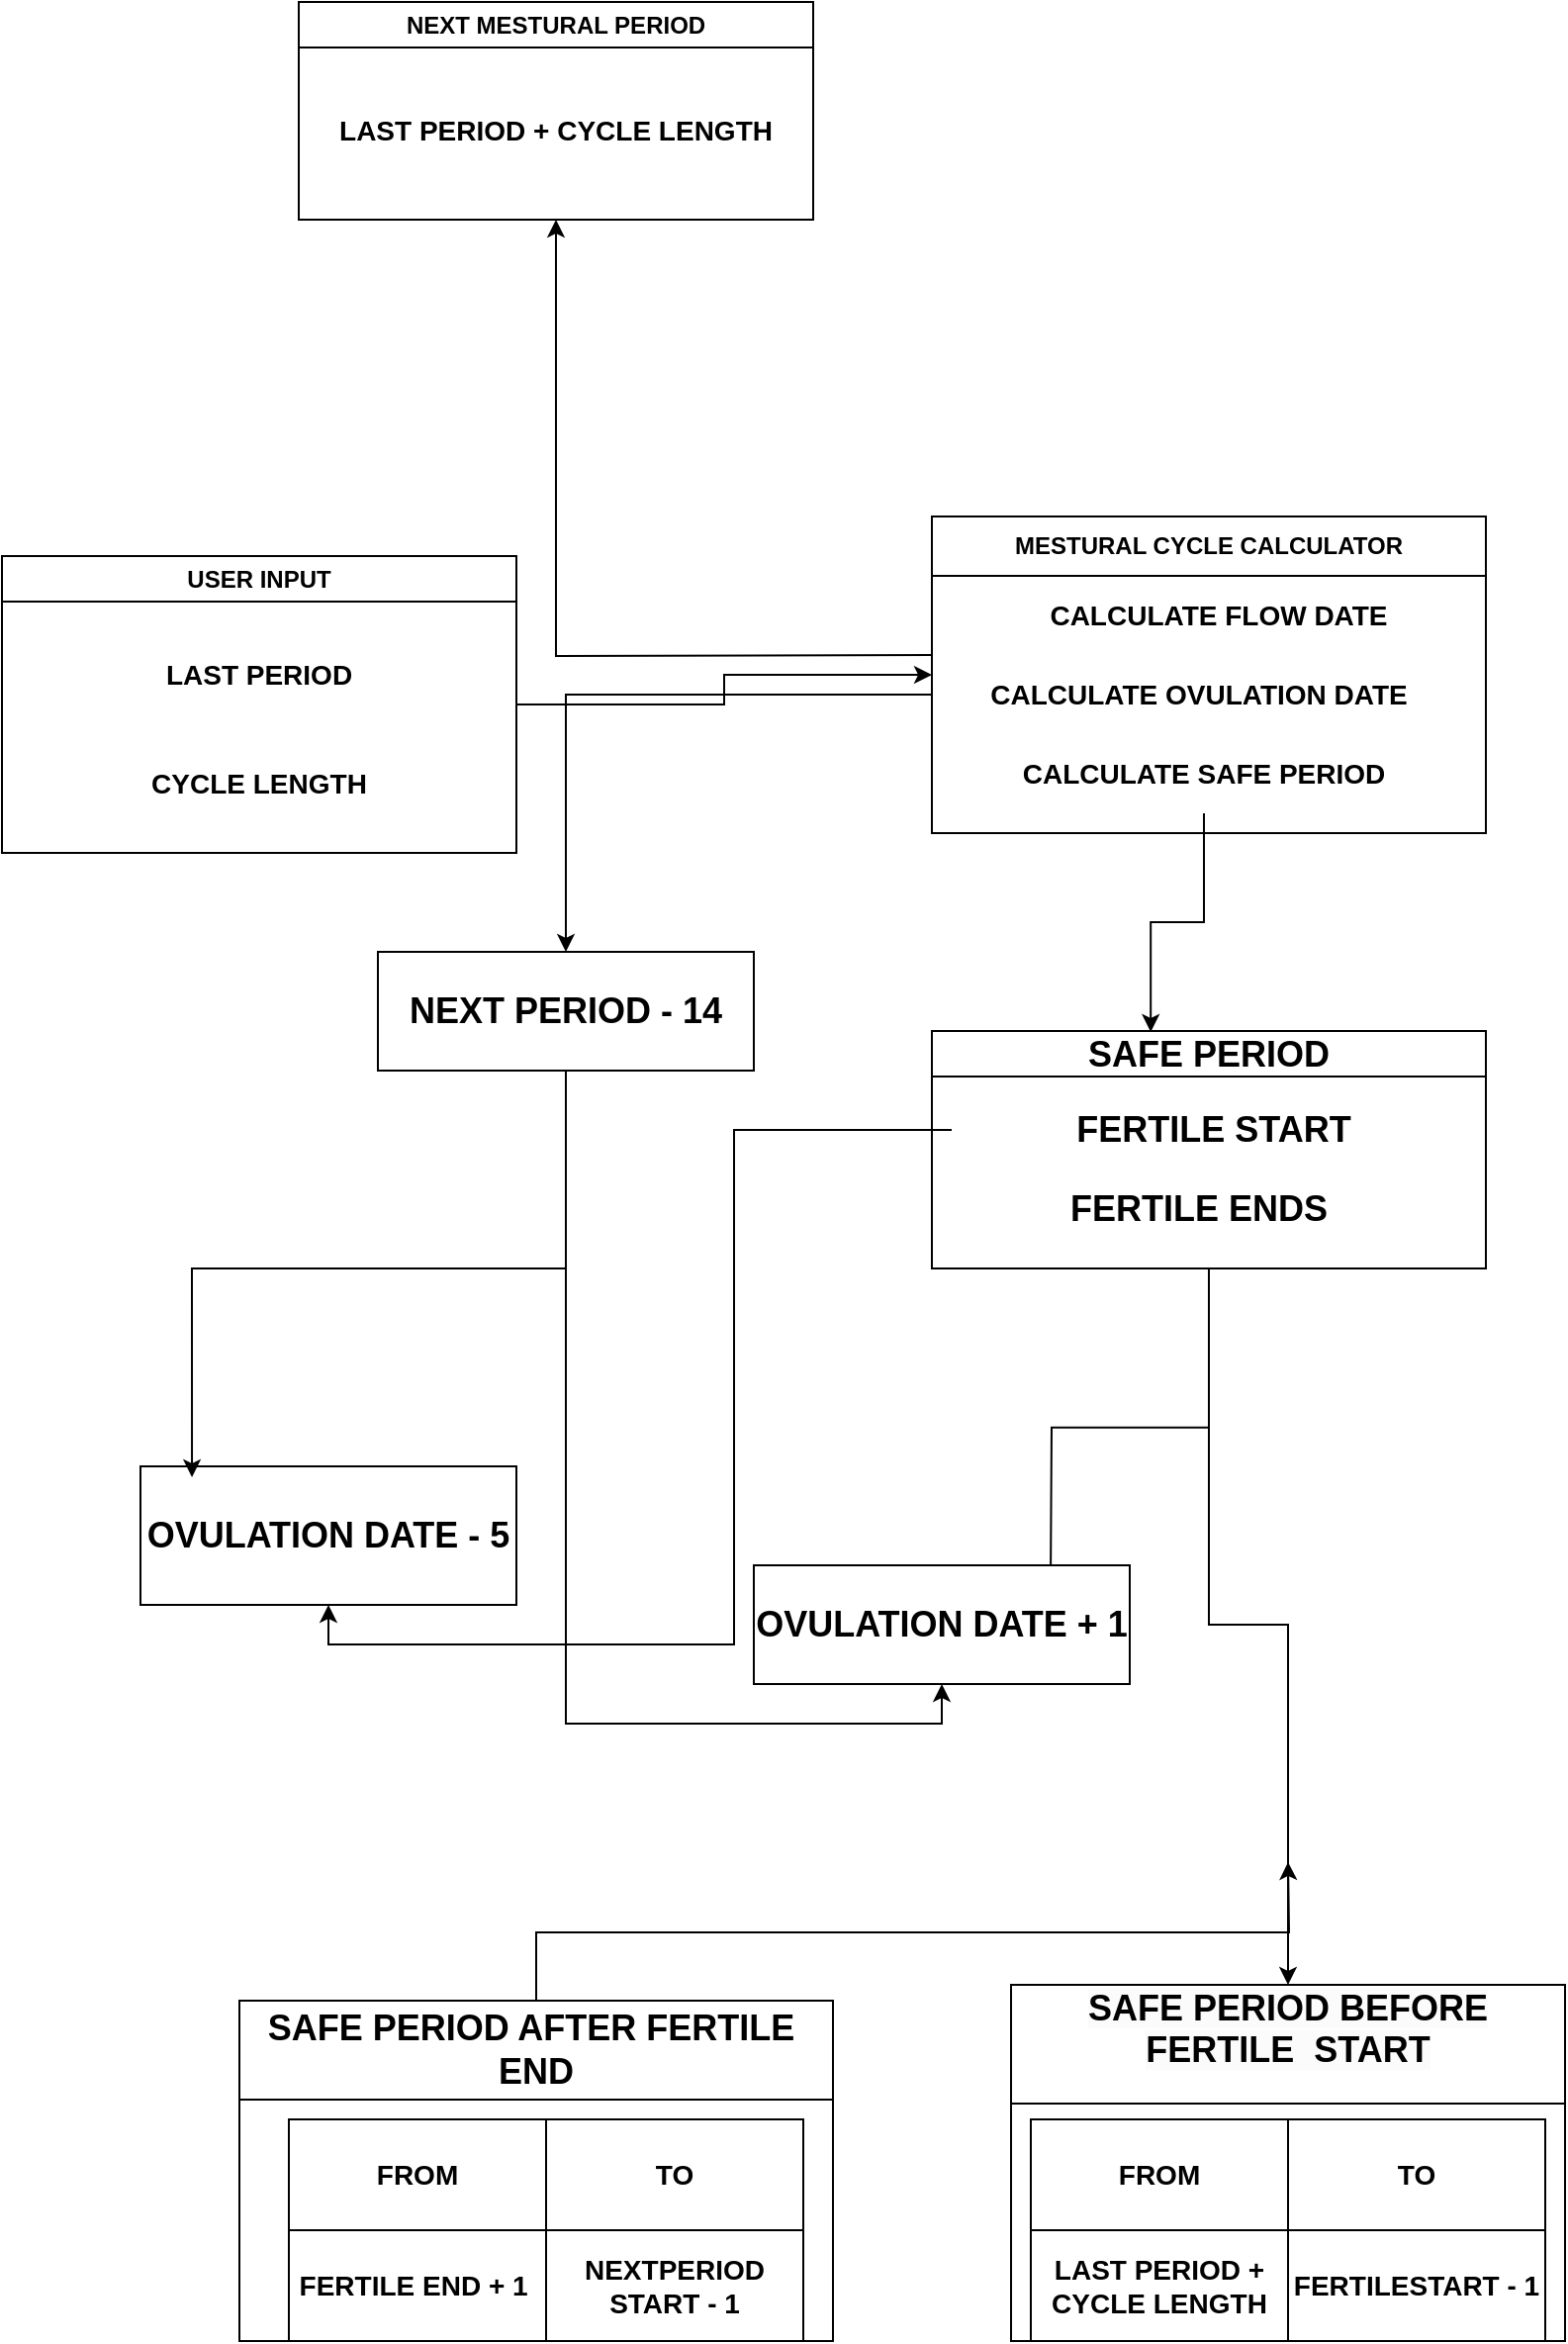 <mxfile version="25.0.0">
  <diagram name="Page-1" id="PPRP85h4a12Q3hMwQii0">
    <mxGraphModel dx="1059" dy="869" grid="1" gridSize="10" guides="1" tooltips="1" connect="1" arrows="1" fold="1" page="0" pageScale="1" pageWidth="850" pageHeight="1100" background="#ffffff" math="0" shadow="0">
      <root>
        <mxCell id="0" />
        <mxCell id="1" parent="0" />
        <mxCell id="oX62N9djzJdqACMinjr8-14" value="" style="edgeStyle=orthogonalEdgeStyle;rounded=0;orthogonalLoop=1;jettySize=auto;html=1;" edge="1" parent="1" source="oX62N9djzJdqACMinjr8-2" target="oX62N9djzJdqACMinjr8-11">
          <mxGeometry relative="1" as="geometry" />
        </mxCell>
        <mxCell id="oX62N9djzJdqACMinjr8-24" value="" style="edgeStyle=orthogonalEdgeStyle;rounded=0;orthogonalLoop=1;jettySize=auto;html=1;" edge="1" parent="1" target="oX62N9djzJdqACMinjr8-21">
          <mxGeometry relative="1" as="geometry">
            <mxPoint x="520" y="200" as="sourcePoint" />
          </mxGeometry>
        </mxCell>
        <mxCell id="oX62N9djzJdqACMinjr8-2" value="USER INPUT" style="swimlane;whiteSpace=wrap;html=1;" vertex="1" parent="1">
          <mxGeometry x="50" y="150" width="260" height="150" as="geometry">
            <mxRectangle x="110" y="130" width="110" height="30" as="alternateBounds" />
          </mxGeometry>
        </mxCell>
        <mxCell id="oX62N9djzJdqACMinjr8-7" value="&lt;font style=&quot;font-size: 14px;&quot;&gt;&lt;b&gt;CYCLE LENGTH&lt;/b&gt;&lt;/font&gt;" style="text;strokeColor=none;align=center;fillColor=none;html=1;verticalAlign=middle;whiteSpace=wrap;rounded=0;" vertex="1" parent="oX62N9djzJdqACMinjr8-2">
          <mxGeometry x="10" y="90" width="240" height="50" as="geometry" />
        </mxCell>
        <mxCell id="oX62N9djzJdqACMinjr8-6" value="&lt;b&gt;&lt;font style=&quot;font-size: 14px;&quot;&gt;LAST PERIOD&lt;/font&gt;&lt;/b&gt;" style="text;strokeColor=none;align=center;fillColor=none;html=1;verticalAlign=middle;whiteSpace=wrap;rounded=0;" vertex="1" parent="oX62N9djzJdqACMinjr8-2">
          <mxGeometry x="5" y="30" width="250" height="60" as="geometry" />
        </mxCell>
        <mxCell id="oX62N9djzJdqACMinjr8-11" value="MESTURAL CYCLE CALCULATOR" style="swimlane;whiteSpace=wrap;html=1;startSize=30;" vertex="1" parent="1">
          <mxGeometry x="520" y="130" width="280" height="160" as="geometry">
            <mxRectangle x="425" y="120" width="110" height="30" as="alternateBounds" />
          </mxGeometry>
        </mxCell>
        <mxCell id="oX62N9djzJdqACMinjr8-12" value="&lt;span style=&quot;font-size: 14px;&quot;&gt;&lt;b&gt;CALCULATE OVULATION DATE&lt;/b&gt;&lt;/span&gt;" style="text;strokeColor=none;align=center;fillColor=none;html=1;verticalAlign=middle;whiteSpace=wrap;rounded=0;" vertex="1" parent="oX62N9djzJdqACMinjr8-11">
          <mxGeometry y="70" width="270" height="40" as="geometry" />
        </mxCell>
        <mxCell id="oX62N9djzJdqACMinjr8-15" value="&lt;span style=&quot;font-size: 14px;&quot;&gt;&lt;b&gt;CALCULATE SAFE PERIOD&lt;/b&gt;&lt;/span&gt;" style="text;strokeColor=none;align=center;fillColor=none;html=1;verticalAlign=middle;whiteSpace=wrap;rounded=0;" vertex="1" parent="oX62N9djzJdqACMinjr8-11">
          <mxGeometry x="5" y="110" width="265" height="40" as="geometry" />
        </mxCell>
        <mxCell id="oX62N9djzJdqACMinjr8-19" value="&lt;span style=&quot;font-size: 14px;&quot;&gt;&lt;b&gt;CALCULATE FLOW DATE&lt;/b&gt;&lt;/span&gt;" style="text;strokeColor=none;align=center;fillColor=none;html=1;verticalAlign=middle;whiteSpace=wrap;rounded=0;" vertex="1" parent="oX62N9djzJdqACMinjr8-11">
          <mxGeometry x="10" y="30" width="270" height="40" as="geometry" />
        </mxCell>
        <mxCell id="oX62N9djzJdqACMinjr8-21" value="NEXT MESTURAL PERIOD" style="swimlane;whiteSpace=wrap;html=1;" vertex="1" parent="1">
          <mxGeometry x="200" y="-130" width="260" height="110" as="geometry">
            <mxRectangle x="110" y="130" width="110" height="30" as="alternateBounds" />
          </mxGeometry>
        </mxCell>
        <mxCell id="oX62N9djzJdqACMinjr8-23" value="&lt;b&gt;&lt;font style=&quot;font-size: 14px;&quot;&gt;LAST PERIOD + CYCLE LENGTH&lt;/font&gt;&lt;/b&gt;" style="text;strokeColor=none;align=center;fillColor=none;html=1;verticalAlign=middle;whiteSpace=wrap;rounded=0;" vertex="1" parent="oX62N9djzJdqACMinjr8-21">
          <mxGeometry x="5" y="30" width="250" height="70" as="geometry" />
        </mxCell>
        <mxCell id="oX62N9djzJdqACMinjr8-48" style="edgeStyle=orthogonalEdgeStyle;rounded=0;orthogonalLoop=1;jettySize=auto;html=1;exitX=0.5;exitY=1;exitDx=0;exitDy=0;entryX=0.5;entryY=1;entryDx=0;entryDy=0;" edge="1" parent="1" source="oX62N9djzJdqACMinjr8-30" target="oX62N9djzJdqACMinjr8-46">
          <mxGeometry relative="1" as="geometry" />
        </mxCell>
        <mxCell id="oX62N9djzJdqACMinjr8-30" value="&lt;b&gt;&lt;font style=&quot;font-size: 18px;&quot;&gt;NEXT PERIOD - 14&lt;/font&gt;&lt;/b&gt;" style="whiteSpace=wrap;html=1;" vertex="1" parent="1">
          <mxGeometry x="240" y="350" width="190" height="60" as="geometry" />
        </mxCell>
        <mxCell id="oX62N9djzJdqACMinjr8-31" value="" style="edgeStyle=orthogonalEdgeStyle;rounded=0;orthogonalLoop=1;jettySize=auto;html=1;" edge="1" parent="1" source="oX62N9djzJdqACMinjr8-12" target="oX62N9djzJdqACMinjr8-30">
          <mxGeometry relative="1" as="geometry" />
        </mxCell>
        <mxCell id="oX62N9djzJdqACMinjr8-45" style="edgeStyle=orthogonalEdgeStyle;rounded=0;orthogonalLoop=1;jettySize=auto;html=1;exitX=0.5;exitY=1;exitDx=0;exitDy=0;" edge="1" parent="1" source="oX62N9djzJdqACMinjr8-34">
          <mxGeometry relative="1" as="geometry">
            <mxPoint x="580" y="670.667" as="targetPoint" />
          </mxGeometry>
        </mxCell>
        <mxCell id="oX62N9djzJdqACMinjr8-56" value="" style="edgeStyle=orthogonalEdgeStyle;rounded=0;orthogonalLoop=1;jettySize=auto;html=1;" edge="1" parent="1" source="oX62N9djzJdqACMinjr8-34" target="oX62N9djzJdqACMinjr8-53">
          <mxGeometry relative="1" as="geometry">
            <Array as="points">
              <mxPoint x="660" y="690" />
              <mxPoint x="700" y="690" />
            </Array>
          </mxGeometry>
        </mxCell>
        <mxCell id="oX62N9djzJdqACMinjr8-34" value="&lt;font style=&quot;font-size: 18px;&quot;&gt;SAFE PERIOD&lt;/font&gt;" style="swimlane;whiteSpace=wrap;html=1;" vertex="1" parent="1">
          <mxGeometry x="520" y="390" width="280" height="120" as="geometry">
            <mxRectangle x="425" y="120" width="110" height="30" as="alternateBounds" />
          </mxGeometry>
        </mxCell>
        <mxCell id="oX62N9djzJdqACMinjr8-35" value="&lt;b style=&quot;&quot;&gt;&lt;font style=&quot;font-size: 18px;&quot;&gt;FERTILE ENDS&lt;/font&gt;&lt;/b&gt;" style="text;strokeColor=none;align=center;fillColor=none;html=1;verticalAlign=middle;whiteSpace=wrap;rounded=0;" vertex="1" parent="oX62N9djzJdqACMinjr8-34">
          <mxGeometry y="70" width="270" height="40" as="geometry" />
        </mxCell>
        <mxCell id="oX62N9djzJdqACMinjr8-37" value="&lt;b style=&quot;&quot;&gt;&lt;font style=&quot;font-size: 18px;&quot;&gt;FERTILE START&amp;nbsp;&lt;/font&gt;&lt;/b&gt;" style="text;strokeColor=none;align=center;fillColor=none;html=1;verticalAlign=middle;whiteSpace=wrap;rounded=0;" vertex="1" parent="oX62N9djzJdqACMinjr8-34">
          <mxGeometry x="10" y="30" width="270" height="40" as="geometry" />
        </mxCell>
        <mxCell id="oX62N9djzJdqACMinjr8-41" style="edgeStyle=orthogonalEdgeStyle;rounded=0;orthogonalLoop=1;jettySize=auto;html=1;exitX=0.5;exitY=1;exitDx=0;exitDy=0;entryX=0.395;entryY=0.004;entryDx=0;entryDy=0;entryPerimeter=0;" edge="1" parent="1" source="oX62N9djzJdqACMinjr8-15" target="oX62N9djzJdqACMinjr8-34">
          <mxGeometry relative="1" as="geometry" />
        </mxCell>
        <mxCell id="oX62N9djzJdqACMinjr8-43" value="&lt;span style=&quot;font-size: 18px;&quot;&gt;&lt;b&gt;OVULATION DATE - 5&lt;/b&gt;&lt;/span&gt;" style="whiteSpace=wrap;html=1;" vertex="1" parent="1">
          <mxGeometry x="120" y="610" width="190" height="70" as="geometry" />
        </mxCell>
        <mxCell id="oX62N9djzJdqACMinjr8-44" style="edgeStyle=orthogonalEdgeStyle;rounded=0;orthogonalLoop=1;jettySize=auto;html=1;exitX=0.5;exitY=1;exitDx=0;exitDy=0;entryX=0.137;entryY=0.078;entryDx=0;entryDy=0;entryPerimeter=0;" edge="1" parent="1" source="oX62N9djzJdqACMinjr8-30" target="oX62N9djzJdqACMinjr8-43">
          <mxGeometry relative="1" as="geometry" />
        </mxCell>
        <mxCell id="oX62N9djzJdqACMinjr8-46" value="&lt;span style=&quot;font-size: 18px;&quot;&gt;&lt;b&gt;OVULATION DATE + 1&lt;/b&gt;&lt;/span&gt;" style="whiteSpace=wrap;html=1;" vertex="1" parent="1">
          <mxGeometry x="430" y="660" width="190" height="60" as="geometry" />
        </mxCell>
        <mxCell id="oX62N9djzJdqACMinjr8-42" style="edgeStyle=orthogonalEdgeStyle;rounded=0;orthogonalLoop=1;jettySize=auto;html=1;exitX=0;exitY=0.5;exitDx=0;exitDy=0;entryX=0.5;entryY=1;entryDx=0;entryDy=0;" edge="1" parent="1" source="oX62N9djzJdqACMinjr8-37" target="oX62N9djzJdqACMinjr8-43">
          <mxGeometry relative="1" as="geometry">
            <mxPoint x="350" y="572" as="targetPoint" />
          </mxGeometry>
        </mxCell>
        <mxCell id="oX62N9djzJdqACMinjr8-53" value="&#xa;&lt;span style=&quot;color: rgb(0, 0, 0); font-family: Helvetica; font-size: 18px; font-style: normal; font-variant-ligatures: normal; font-variant-caps: normal; font-weight: 700; letter-spacing: normal; orphans: 2; text-align: center; text-indent: 0px; text-transform: none; widows: 2; word-spacing: 0px; -webkit-text-stroke-width: 0px; white-space: normal; background-color: rgb(251, 251, 251); text-decoration-thickness: initial; text-decoration-style: initial; text-decoration-color: initial; display: inline !important; float: none;&quot;&gt;SAFE PERIOD BEFORE FERTILE&amp;nbsp; START&lt;/span&gt;&#xa;&#xa;" style="swimlane;whiteSpace=wrap;html=1;startSize=60;" vertex="1" parent="1">
          <mxGeometry x="560" y="872" width="280" height="180" as="geometry">
            <mxRectangle x="425" y="120" width="110" height="30" as="alternateBounds" />
          </mxGeometry>
        </mxCell>
        <mxCell id="oX62N9djzJdqACMinjr8-65" value="&lt;table&gt;&lt;tbody&gt;&lt;tr&gt;&lt;td&gt;&lt;br&gt;&lt;/td&gt;&lt;td&gt;&lt;br&gt;&lt;/td&gt;&lt;/tr&gt;&lt;tr&gt;&lt;td&gt;&lt;br&gt;&lt;/td&gt;&lt;td&gt;&lt;br&gt;&lt;/td&gt;&lt;/tr&gt;&lt;/tbody&gt;&lt;/table&gt;" style="text;strokeColor=none;align=center;fillColor=none;html=1;verticalAlign=middle;whiteSpace=wrap;rounded=0;" vertex="1" parent="oX62N9djzJdqACMinjr8-53">
          <mxGeometry x="10" y="98" width="270" height="40" as="geometry" />
        </mxCell>
        <mxCell id="oX62N9djzJdqACMinjr8-66" value="" style="shape=table;startSize=0;container=1;collapsible=0;childLayout=tableLayout;" vertex="1" parent="oX62N9djzJdqACMinjr8-53">
          <mxGeometry x="10" y="68" width="260" height="112" as="geometry" />
        </mxCell>
        <mxCell id="oX62N9djzJdqACMinjr8-67" value="" style="shape=tableRow;horizontal=0;startSize=0;swimlaneHead=0;swimlaneBody=0;strokeColor=inherit;top=0;left=0;bottom=0;right=0;collapsible=0;dropTarget=0;fillColor=none;points=[[0,0.5],[1,0.5]];portConstraint=eastwest;" vertex="1" parent="oX62N9djzJdqACMinjr8-66">
          <mxGeometry width="260" height="56" as="geometry" />
        </mxCell>
        <mxCell id="oX62N9djzJdqACMinjr8-68" value="&lt;font style=&quot;font-size: 14px;&quot;&gt;&lt;b&gt;FROM&lt;/b&gt;&lt;/font&gt;" style="shape=partialRectangle;html=1;whiteSpace=wrap;connectable=0;strokeColor=inherit;overflow=hidden;fillColor=none;top=0;left=0;bottom=0;right=0;pointerEvents=1;" vertex="1" parent="oX62N9djzJdqACMinjr8-67">
          <mxGeometry width="130" height="56" as="geometry">
            <mxRectangle width="130" height="56" as="alternateBounds" />
          </mxGeometry>
        </mxCell>
        <mxCell id="oX62N9djzJdqACMinjr8-69" value="&lt;font style=&quot;font-size: 14px;&quot;&gt;&lt;b&gt;TO&lt;/b&gt;&lt;/font&gt;" style="shape=partialRectangle;html=1;whiteSpace=wrap;connectable=0;strokeColor=inherit;overflow=hidden;fillColor=none;top=0;left=0;bottom=0;right=0;pointerEvents=1;" vertex="1" parent="oX62N9djzJdqACMinjr8-67">
          <mxGeometry x="130" width="130" height="56" as="geometry">
            <mxRectangle width="130" height="56" as="alternateBounds" />
          </mxGeometry>
        </mxCell>
        <mxCell id="oX62N9djzJdqACMinjr8-70" value="" style="shape=tableRow;horizontal=0;startSize=0;swimlaneHead=0;swimlaneBody=0;strokeColor=inherit;top=0;left=0;bottom=0;right=0;collapsible=0;dropTarget=0;fillColor=none;points=[[0,0.5],[1,0.5]];portConstraint=eastwest;" vertex="1" parent="oX62N9djzJdqACMinjr8-66">
          <mxGeometry y="56" width="260" height="56" as="geometry" />
        </mxCell>
        <mxCell id="oX62N9djzJdqACMinjr8-71" value="&lt;b&gt;&lt;font style=&quot;font-size: 14px;&quot;&gt;LAST PERIOD + CYCLE LENGTH&lt;/font&gt;&lt;/b&gt;" style="shape=partialRectangle;html=1;whiteSpace=wrap;connectable=0;strokeColor=inherit;overflow=hidden;fillColor=none;top=0;left=0;bottom=0;right=0;pointerEvents=1;" vertex="1" parent="oX62N9djzJdqACMinjr8-70">
          <mxGeometry width="130" height="56" as="geometry">
            <mxRectangle width="130" height="56" as="alternateBounds" />
          </mxGeometry>
        </mxCell>
        <mxCell id="oX62N9djzJdqACMinjr8-72" value="&lt;span style=&quot;font-size: 14px;&quot;&gt;&lt;b&gt;FERTILESTART - 1&lt;/b&gt;&lt;/span&gt;" style="shape=partialRectangle;html=1;whiteSpace=wrap;connectable=0;strokeColor=inherit;overflow=hidden;fillColor=none;top=0;left=0;bottom=0;right=0;pointerEvents=1;" vertex="1" parent="oX62N9djzJdqACMinjr8-70">
          <mxGeometry x="130" width="130" height="56" as="geometry">
            <mxRectangle width="130" height="56" as="alternateBounds" />
          </mxGeometry>
        </mxCell>
        <mxCell id="oX62N9djzJdqACMinjr8-61" style="edgeStyle=orthogonalEdgeStyle;rounded=0;orthogonalLoop=1;jettySize=auto;html=1;exitX=0.5;exitY=0;exitDx=0;exitDy=0;" edge="1" parent="1" source="oX62N9djzJdqACMinjr8-57">
          <mxGeometry relative="1" as="geometry">
            <mxPoint x="700.0" y="810" as="targetPoint" />
          </mxGeometry>
        </mxCell>
        <mxCell id="oX62N9djzJdqACMinjr8-57" value="&lt;span style=&quot;font-size: 18px;&quot;&gt;SAFE PERIOD AFTER FERTILE&amp;nbsp; END&lt;/span&gt;" style="swimlane;whiteSpace=wrap;html=1;startSize=50;" vertex="1" parent="1">
          <mxGeometry x="170" y="880" width="300" height="172" as="geometry">
            <mxRectangle x="425" y="120" width="110" height="30" as="alternateBounds" />
          </mxGeometry>
        </mxCell>
        <mxCell id="oX62N9djzJdqACMinjr8-73" value="" style="shape=table;startSize=0;container=1;collapsible=0;childLayout=tableLayout;" vertex="1" parent="oX62N9djzJdqACMinjr8-57">
          <mxGeometry x="25" y="60" width="260" height="112" as="geometry" />
        </mxCell>
        <mxCell id="oX62N9djzJdqACMinjr8-74" value="" style="shape=tableRow;horizontal=0;startSize=0;swimlaneHead=0;swimlaneBody=0;strokeColor=inherit;top=0;left=0;bottom=0;right=0;collapsible=0;dropTarget=0;fillColor=none;points=[[0,0.5],[1,0.5]];portConstraint=eastwest;" vertex="1" parent="oX62N9djzJdqACMinjr8-73">
          <mxGeometry width="260" height="56" as="geometry" />
        </mxCell>
        <mxCell id="oX62N9djzJdqACMinjr8-75" value="&lt;font style=&quot;font-size: 14px;&quot;&gt;&lt;b&gt;FROM&lt;/b&gt;&lt;/font&gt;" style="shape=partialRectangle;html=1;whiteSpace=wrap;connectable=0;strokeColor=inherit;overflow=hidden;fillColor=none;top=0;left=0;bottom=0;right=0;pointerEvents=1;" vertex="1" parent="oX62N9djzJdqACMinjr8-74">
          <mxGeometry width="130" height="56" as="geometry">
            <mxRectangle width="130" height="56" as="alternateBounds" />
          </mxGeometry>
        </mxCell>
        <mxCell id="oX62N9djzJdqACMinjr8-76" value="&lt;font style=&quot;font-size: 14px;&quot;&gt;&lt;b&gt;TO&lt;/b&gt;&lt;/font&gt;" style="shape=partialRectangle;html=1;whiteSpace=wrap;connectable=0;strokeColor=inherit;overflow=hidden;fillColor=none;top=0;left=0;bottom=0;right=0;pointerEvents=1;" vertex="1" parent="oX62N9djzJdqACMinjr8-74">
          <mxGeometry x="130" width="130" height="56" as="geometry">
            <mxRectangle width="130" height="56" as="alternateBounds" />
          </mxGeometry>
        </mxCell>
        <mxCell id="oX62N9djzJdqACMinjr8-77" value="" style="shape=tableRow;horizontal=0;startSize=0;swimlaneHead=0;swimlaneBody=0;strokeColor=inherit;top=0;left=0;bottom=0;right=0;collapsible=0;dropTarget=0;fillColor=none;points=[[0,0.5],[1,0.5]];portConstraint=eastwest;" vertex="1" parent="oX62N9djzJdqACMinjr8-73">
          <mxGeometry y="56" width="260" height="56" as="geometry" />
        </mxCell>
        <mxCell id="oX62N9djzJdqACMinjr8-78" value="&lt;span style=&quot;font-size: 14px;&quot;&gt;&lt;b&gt;FERTILE END + 1&amp;nbsp;&lt;/b&gt;&lt;/span&gt;" style="shape=partialRectangle;html=1;whiteSpace=wrap;connectable=0;strokeColor=inherit;overflow=hidden;fillColor=none;top=0;left=0;bottom=0;right=0;pointerEvents=1;" vertex="1" parent="oX62N9djzJdqACMinjr8-77">
          <mxGeometry width="130" height="56" as="geometry">
            <mxRectangle width="130" height="56" as="alternateBounds" />
          </mxGeometry>
        </mxCell>
        <mxCell id="oX62N9djzJdqACMinjr8-79" value="&lt;span style=&quot;font-size: 14px;&quot;&gt;&lt;b&gt;NEXTPERIOD START - 1&lt;/b&gt;&lt;/span&gt;" style="shape=partialRectangle;html=1;whiteSpace=wrap;connectable=0;strokeColor=inherit;overflow=hidden;fillColor=none;top=0;left=0;bottom=0;right=0;pointerEvents=1;" vertex="1" parent="oX62N9djzJdqACMinjr8-77">
          <mxGeometry x="130" width="130" height="56" as="geometry">
            <mxRectangle width="130" height="56" as="alternateBounds" />
          </mxGeometry>
        </mxCell>
      </root>
    </mxGraphModel>
  </diagram>
</mxfile>
